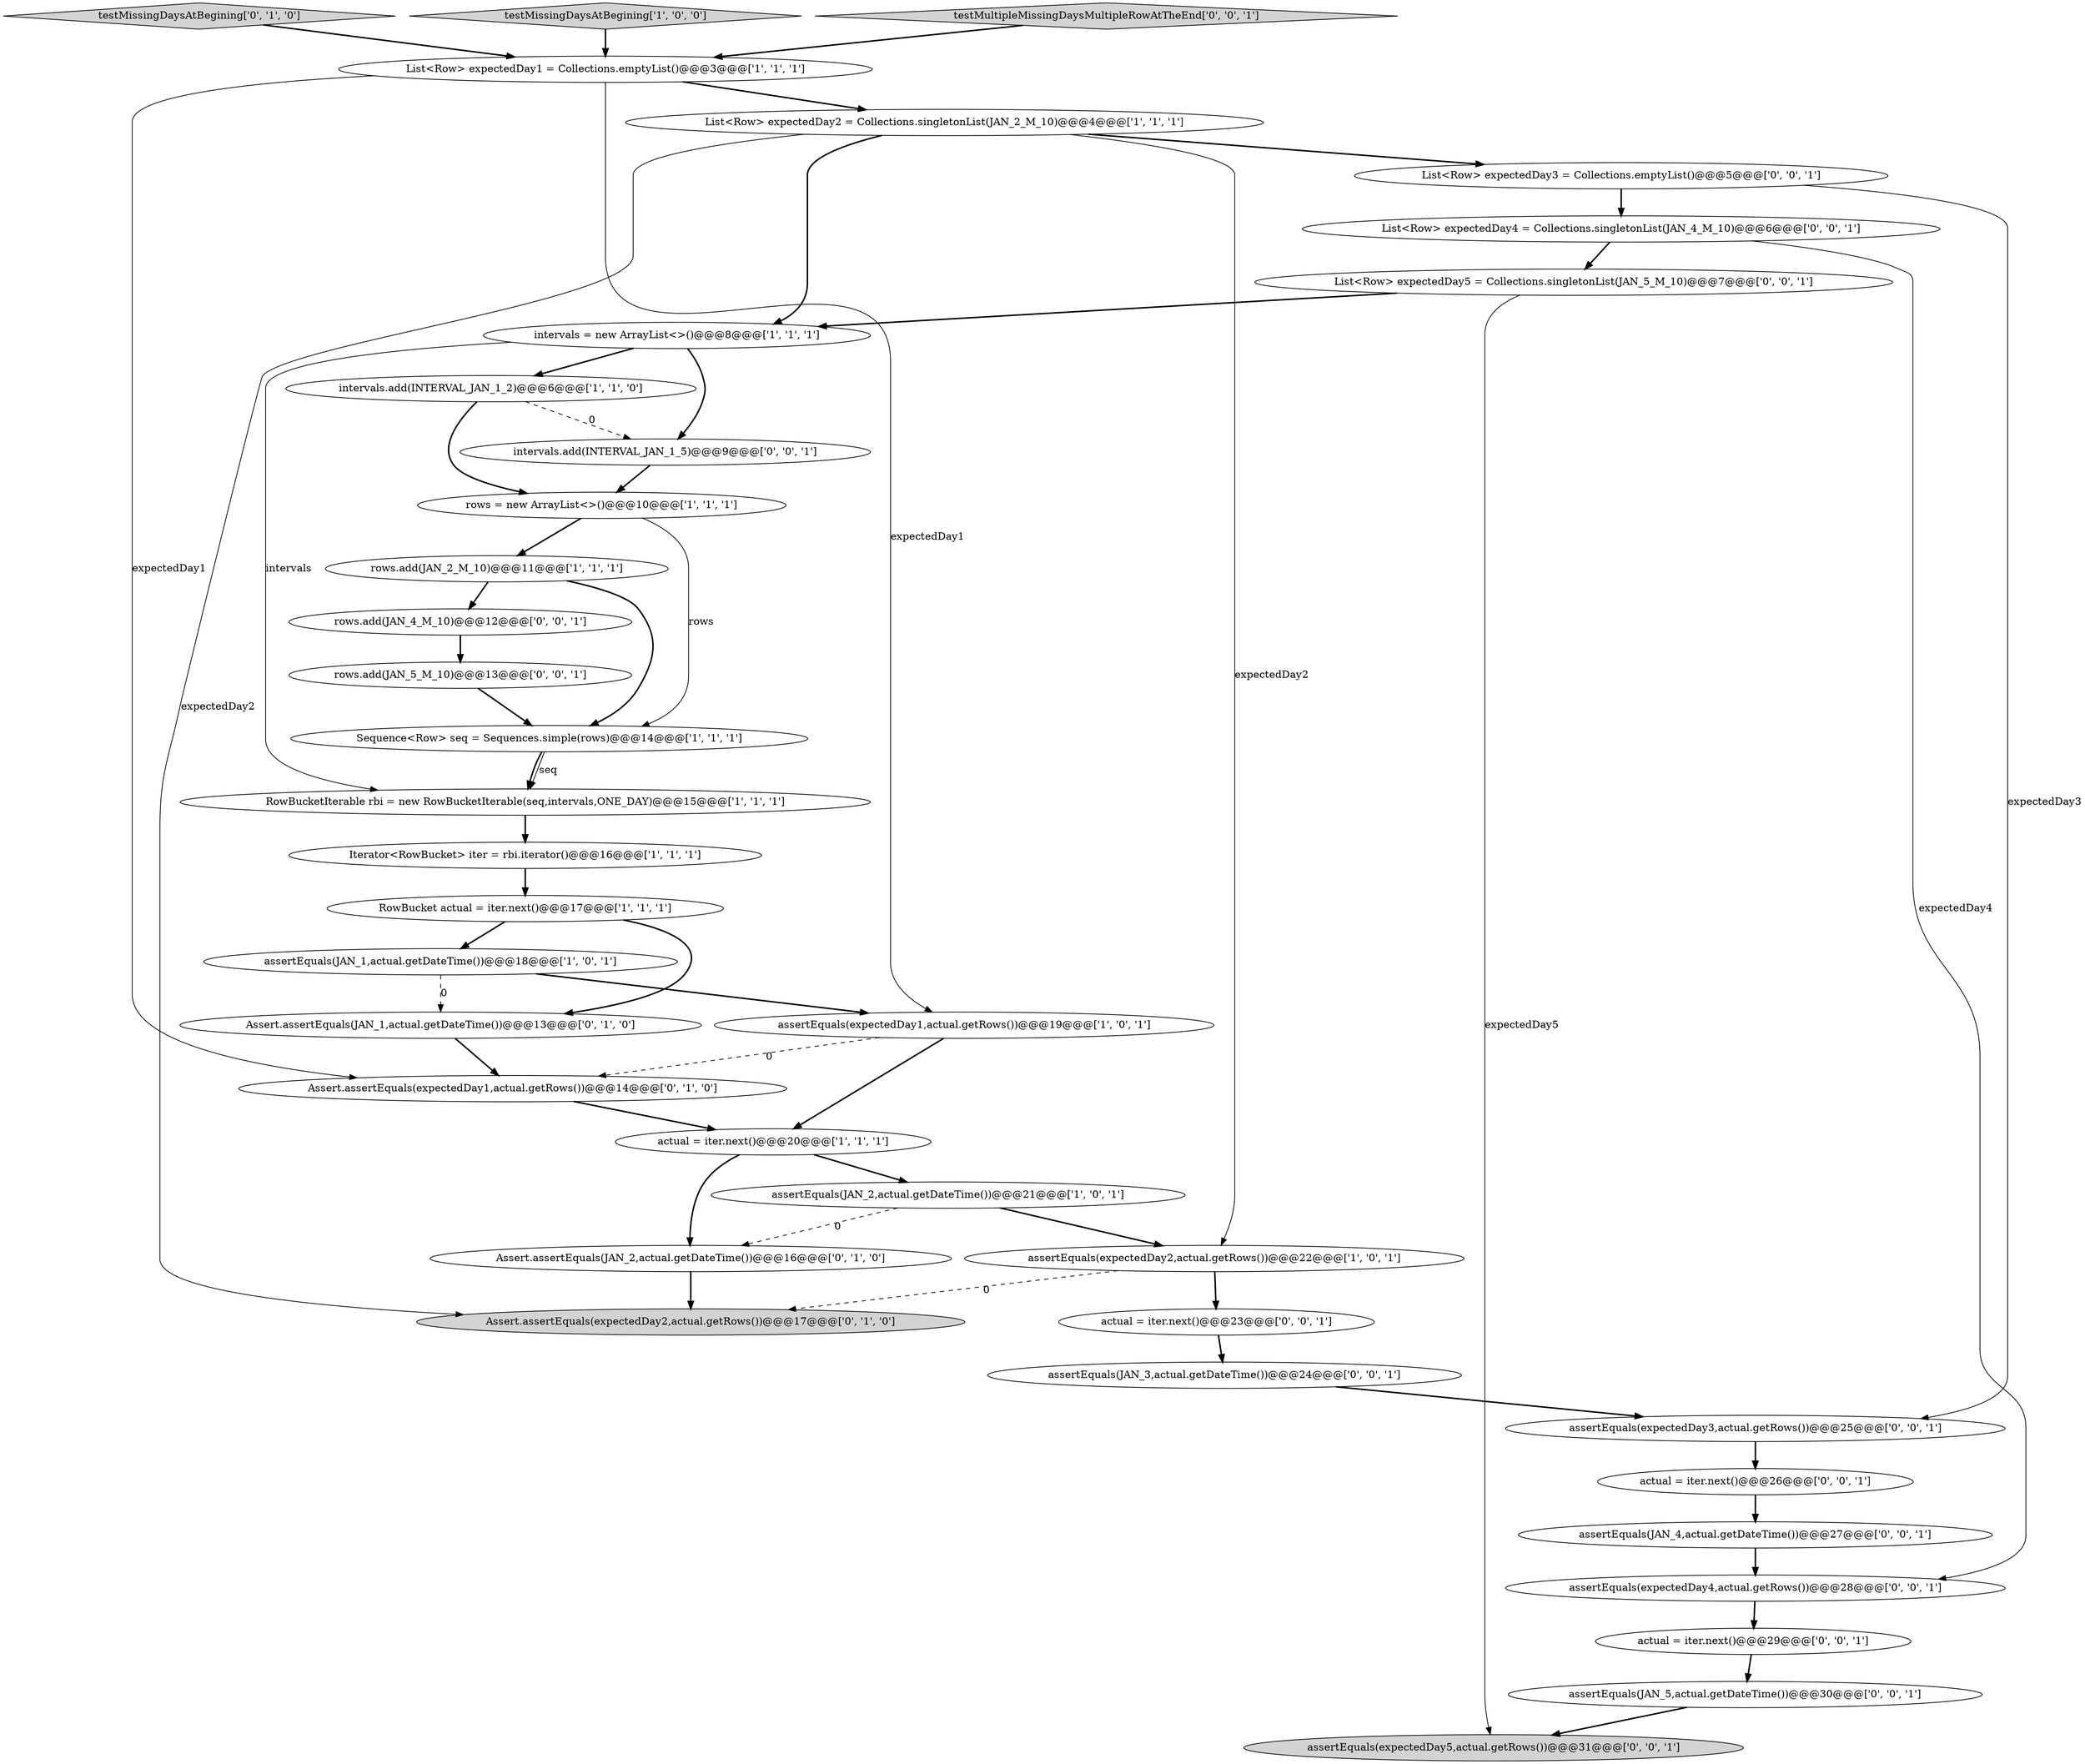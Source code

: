 digraph {
25 [style = filled, label = "List<Row> expectedDay4 = Collections.singletonList(JAN_4_M_10)@@@6@@@['0', '0', '1']", fillcolor = white, shape = ellipse image = "AAA0AAABBB3BBB"];
4 [style = filled, label = "Iterator<RowBucket> iter = rbi.iterator()@@@16@@@['1', '1', '1']", fillcolor = white, shape = ellipse image = "AAA0AAABBB1BBB"];
9 [style = filled, label = "rows = new ArrayList<>()@@@10@@@['1', '1', '1']", fillcolor = white, shape = ellipse image = "AAA0AAABBB1BBB"];
29 [style = filled, label = "assertEquals(expectedDay5,actual.getRows())@@@31@@@['0', '0', '1']", fillcolor = lightgray, shape = ellipse image = "AAA0AAABBB3BBB"];
20 [style = filled, label = "Assert.assertEquals(JAN_1,actual.getDateTime())@@@13@@@['0', '1', '0']", fillcolor = white, shape = ellipse image = "AAA1AAABBB2BBB"];
19 [style = filled, label = "testMissingDaysAtBegining['0', '1', '0']", fillcolor = lightgray, shape = diamond image = "AAA0AAABBB2BBB"];
7 [style = filled, label = "rows.add(JAN_2_M_10)@@@11@@@['1', '1', '1']", fillcolor = white, shape = ellipse image = "AAA0AAABBB1BBB"];
13 [style = filled, label = "intervals.add(INTERVAL_JAN_1_2)@@@6@@@['1', '1', '0']", fillcolor = white, shape = ellipse image = "AAA0AAABBB1BBB"];
21 [style = filled, label = "assertEquals(JAN_5,actual.getDateTime())@@@30@@@['0', '0', '1']", fillcolor = white, shape = ellipse image = "AAA0AAABBB3BBB"];
27 [style = filled, label = "List<Row> expectedDay5 = Collections.singletonList(JAN_5_M_10)@@@7@@@['0', '0', '1']", fillcolor = white, shape = ellipse image = "AAA0AAABBB3BBB"];
12 [style = filled, label = "List<Row> expectedDay2 = Collections.singletonList(JAN_2_M_10)@@@4@@@['1', '1', '1']", fillcolor = white, shape = ellipse image = "AAA0AAABBB1BBB"];
8 [style = filled, label = "Sequence<Row> seq = Sequences.simple(rows)@@@14@@@['1', '1', '1']", fillcolor = white, shape = ellipse image = "AAA0AAABBB1BBB"];
6 [style = filled, label = "testMissingDaysAtBegining['1', '0', '0']", fillcolor = lightgray, shape = diamond image = "AAA0AAABBB1BBB"];
32 [style = filled, label = "assertEquals(expectedDay4,actual.getRows())@@@28@@@['0', '0', '1']", fillcolor = white, shape = ellipse image = "AAA0AAABBB3BBB"];
17 [style = filled, label = "Assert.assertEquals(expectedDay2,actual.getRows())@@@17@@@['0', '1', '0']", fillcolor = lightgray, shape = ellipse image = "AAA1AAABBB2BBB"];
24 [style = filled, label = "rows.add(JAN_4_M_10)@@@12@@@['0', '0', '1']", fillcolor = white, shape = ellipse image = "AAA0AAABBB3BBB"];
30 [style = filled, label = "List<Row> expectedDay3 = Collections.emptyList()@@@5@@@['0', '0', '1']", fillcolor = white, shape = ellipse image = "AAA0AAABBB3BBB"];
31 [style = filled, label = "actual = iter.next()@@@23@@@['0', '0', '1']", fillcolor = white, shape = ellipse image = "AAA0AAABBB3BBB"];
23 [style = filled, label = "assertEquals(JAN_4,actual.getDateTime())@@@27@@@['0', '0', '1']", fillcolor = white, shape = ellipse image = "AAA0AAABBB3BBB"];
26 [style = filled, label = "assertEquals(JAN_3,actual.getDateTime())@@@24@@@['0', '0', '1']", fillcolor = white, shape = ellipse image = "AAA0AAABBB3BBB"];
2 [style = filled, label = "RowBucketIterable rbi = new RowBucketIterable(seq,intervals,ONE_DAY)@@@15@@@['1', '1', '1']", fillcolor = white, shape = ellipse image = "AAA0AAABBB1BBB"];
5 [style = filled, label = "assertEquals(JAN_1,actual.getDateTime())@@@18@@@['1', '0', '1']", fillcolor = white, shape = ellipse image = "AAA0AAABBB1BBB"];
28 [style = filled, label = "actual = iter.next()@@@26@@@['0', '0', '1']", fillcolor = white, shape = ellipse image = "AAA0AAABBB3BBB"];
14 [style = filled, label = "assertEquals(JAN_2,actual.getDateTime())@@@21@@@['1', '0', '1']", fillcolor = white, shape = ellipse image = "AAA0AAABBB1BBB"];
18 [style = filled, label = "Assert.assertEquals(expectedDay1,actual.getRows())@@@14@@@['0', '1', '0']", fillcolor = white, shape = ellipse image = "AAA1AAABBB2BBB"];
1 [style = filled, label = "intervals = new ArrayList<>()@@@8@@@['1', '1', '1']", fillcolor = white, shape = ellipse image = "AAA0AAABBB1BBB"];
16 [style = filled, label = "Assert.assertEquals(JAN_2,actual.getDateTime())@@@16@@@['0', '1', '0']", fillcolor = white, shape = ellipse image = "AAA1AAABBB2BBB"];
22 [style = filled, label = "testMultipleMissingDaysMultipleRowAtTheEnd['0', '0', '1']", fillcolor = lightgray, shape = diamond image = "AAA0AAABBB3BBB"];
3 [style = filled, label = "assertEquals(expectedDay2,actual.getRows())@@@22@@@['1', '0', '1']", fillcolor = white, shape = ellipse image = "AAA0AAABBB1BBB"];
11 [style = filled, label = "assertEquals(expectedDay1,actual.getRows())@@@19@@@['1', '0', '1']", fillcolor = white, shape = ellipse image = "AAA0AAABBB1BBB"];
34 [style = filled, label = "intervals.add(INTERVAL_JAN_1_5)@@@9@@@['0', '0', '1']", fillcolor = white, shape = ellipse image = "AAA0AAABBB3BBB"];
36 [style = filled, label = "actual = iter.next()@@@29@@@['0', '0', '1']", fillcolor = white, shape = ellipse image = "AAA0AAABBB3BBB"];
33 [style = filled, label = "rows.add(JAN_5_M_10)@@@13@@@['0', '0', '1']", fillcolor = white, shape = ellipse image = "AAA0AAABBB3BBB"];
15 [style = filled, label = "actual = iter.next()@@@20@@@['1', '1', '1']", fillcolor = white, shape = ellipse image = "AAA0AAABBB1BBB"];
10 [style = filled, label = "RowBucket actual = iter.next()@@@17@@@['1', '1', '1']", fillcolor = white, shape = ellipse image = "AAA0AAABBB1BBB"];
0 [style = filled, label = "List<Row> expectedDay1 = Collections.emptyList()@@@3@@@['1', '1', '1']", fillcolor = white, shape = ellipse image = "AAA0AAABBB1BBB"];
35 [style = filled, label = "assertEquals(expectedDay3,actual.getRows())@@@25@@@['0', '0', '1']", fillcolor = white, shape = ellipse image = "AAA0AAABBB3BBB"];
33->8 [style = bold, label=""];
23->32 [style = bold, label=""];
7->8 [style = bold, label=""];
7->24 [style = bold, label=""];
2->4 [style = bold, label=""];
14->3 [style = bold, label=""];
12->17 [style = solid, label="expectedDay2"];
3->17 [style = dashed, label="0"];
27->29 [style = solid, label="expectedDay5"];
24->33 [style = bold, label=""];
22->0 [style = bold, label=""];
20->18 [style = bold, label=""];
6->0 [style = bold, label=""];
26->35 [style = bold, label=""];
30->35 [style = solid, label="expectedDay3"];
12->1 [style = bold, label=""];
9->8 [style = solid, label="rows"];
28->23 [style = bold, label=""];
19->0 [style = bold, label=""];
11->15 [style = bold, label=""];
30->25 [style = bold, label=""];
31->26 [style = bold, label=""];
34->9 [style = bold, label=""];
1->2 [style = solid, label="intervals"];
21->29 [style = bold, label=""];
35->28 [style = bold, label=""];
12->30 [style = bold, label=""];
9->7 [style = bold, label=""];
36->21 [style = bold, label=""];
32->36 [style = bold, label=""];
14->16 [style = dashed, label="0"];
8->2 [style = bold, label=""];
0->11 [style = solid, label="expectedDay1"];
27->1 [style = bold, label=""];
0->12 [style = bold, label=""];
3->31 [style = bold, label=""];
5->11 [style = bold, label=""];
15->14 [style = bold, label=""];
18->15 [style = bold, label=""];
5->20 [style = dashed, label="0"];
15->16 [style = bold, label=""];
0->18 [style = solid, label="expectedDay1"];
11->18 [style = dashed, label="0"];
4->10 [style = bold, label=""];
25->32 [style = solid, label="expectedDay4"];
16->17 [style = bold, label=""];
13->9 [style = bold, label=""];
13->34 [style = dashed, label="0"];
12->3 [style = solid, label="expectedDay2"];
25->27 [style = bold, label=""];
8->2 [style = solid, label="seq"];
10->5 [style = bold, label=""];
1->34 [style = bold, label=""];
1->13 [style = bold, label=""];
10->20 [style = bold, label=""];
}
